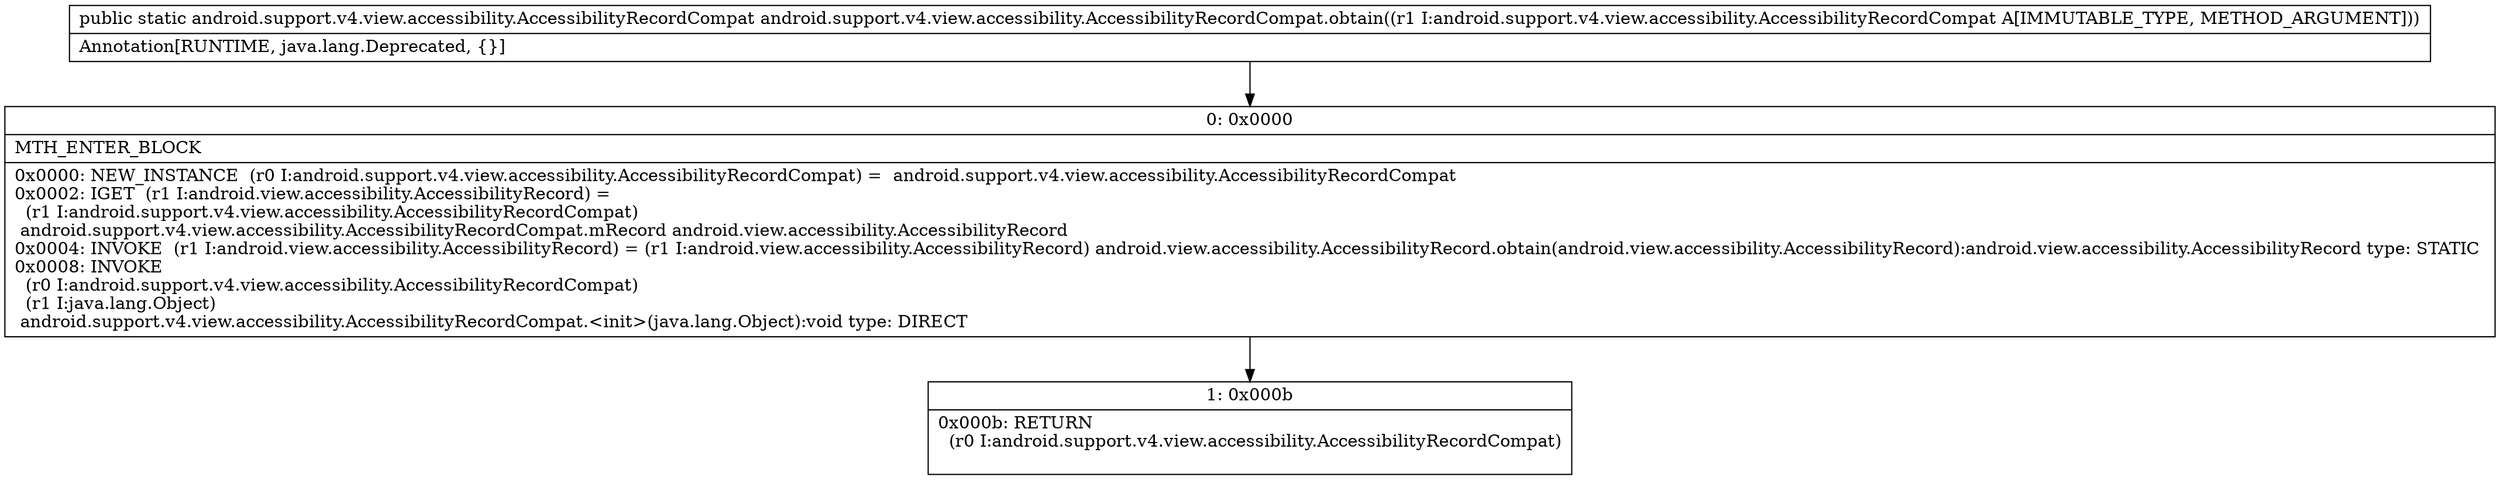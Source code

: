 digraph "CFG forandroid.support.v4.view.accessibility.AccessibilityRecordCompat.obtain(Landroid\/support\/v4\/view\/accessibility\/AccessibilityRecordCompat;)Landroid\/support\/v4\/view\/accessibility\/AccessibilityRecordCompat;" {
Node_0 [shape=record,label="{0\:\ 0x0000|MTH_ENTER_BLOCK\l|0x0000: NEW_INSTANCE  (r0 I:android.support.v4.view.accessibility.AccessibilityRecordCompat) =  android.support.v4.view.accessibility.AccessibilityRecordCompat \l0x0002: IGET  (r1 I:android.view.accessibility.AccessibilityRecord) = \l  (r1 I:android.support.v4.view.accessibility.AccessibilityRecordCompat)\l android.support.v4.view.accessibility.AccessibilityRecordCompat.mRecord android.view.accessibility.AccessibilityRecord \l0x0004: INVOKE  (r1 I:android.view.accessibility.AccessibilityRecord) = (r1 I:android.view.accessibility.AccessibilityRecord) android.view.accessibility.AccessibilityRecord.obtain(android.view.accessibility.AccessibilityRecord):android.view.accessibility.AccessibilityRecord type: STATIC \l0x0008: INVOKE  \l  (r0 I:android.support.v4.view.accessibility.AccessibilityRecordCompat)\l  (r1 I:java.lang.Object)\l android.support.v4.view.accessibility.AccessibilityRecordCompat.\<init\>(java.lang.Object):void type: DIRECT \l}"];
Node_1 [shape=record,label="{1\:\ 0x000b|0x000b: RETURN  \l  (r0 I:android.support.v4.view.accessibility.AccessibilityRecordCompat)\l \l}"];
MethodNode[shape=record,label="{public static android.support.v4.view.accessibility.AccessibilityRecordCompat android.support.v4.view.accessibility.AccessibilityRecordCompat.obtain((r1 I:android.support.v4.view.accessibility.AccessibilityRecordCompat A[IMMUTABLE_TYPE, METHOD_ARGUMENT]))  | Annotation[RUNTIME, java.lang.Deprecated, \{\}]\l}"];
MethodNode -> Node_0;
Node_0 -> Node_1;
}

